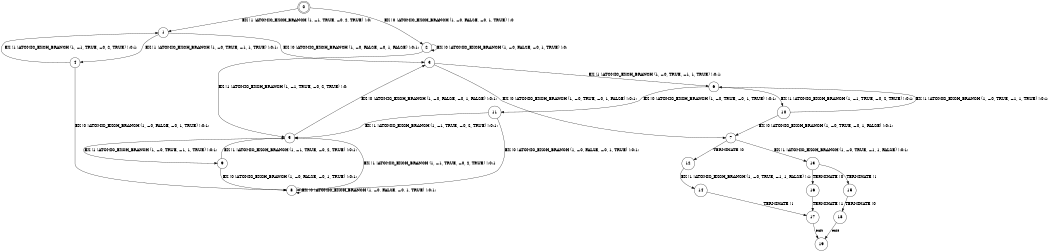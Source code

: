 digraph BCG {
size = "7, 10.5";
center = TRUE;
node [shape = circle];
0 [peripheries = 2];
0 -> 1 [label = "EX !1 !ATOMIC_EXCH_BRANCH (1, +1, TRUE, +0, 2, TRUE) !:0:"];
0 -> 2 [label = "EX !0 !ATOMIC_EXCH_BRANCH (1, +0, FALSE, +0, 1, TRUE) !:0:"];
1 -> 3 [label = "EX !0 !ATOMIC_EXCH_BRANCH (1, +0, FALSE, +0, 1, FALSE) !:0:1:"];
1 -> 4 [label = "EX !1 !ATOMIC_EXCH_BRANCH (1, +0, TRUE, +1, 1, TRUE) !:0:1:"];
2 -> 5 [label = "EX !1 !ATOMIC_EXCH_BRANCH (1, +1, TRUE, +0, 2, TRUE) !:0:"];
2 -> 2 [label = "EX !0 !ATOMIC_EXCH_BRANCH (1, +0, FALSE, +0, 1, TRUE) !:0:"];
3 -> 6 [label = "EX !1 !ATOMIC_EXCH_BRANCH (1, +0, TRUE, +1, 1, TRUE) !:0:1:"];
3 -> 7 [label = "EX !0 !ATOMIC_EXCH_BRANCH (1, +0, TRUE, +0, 1, FALSE) !:0:1:"];
4 -> 8 [label = "EX !0 !ATOMIC_EXCH_BRANCH (1, +0, FALSE, +0, 1, TRUE) !:0:1:"];
4 -> 1 [label = "EX !1 !ATOMIC_EXCH_BRANCH (1, +1, TRUE, +0, 2, TRUE) !:0:1:"];
5 -> 9 [label = "EX !1 !ATOMIC_EXCH_BRANCH (1, +0, TRUE, +1, 1, TRUE) !:0:1:"];
5 -> 3 [label = "EX !0 !ATOMIC_EXCH_BRANCH (1, +0, FALSE, +0, 1, FALSE) !:0:1:"];
6 -> 10 [label = "EX !1 !ATOMIC_EXCH_BRANCH (1, +1, TRUE, +0, 2, TRUE) !:0:1:"];
6 -> 11 [label = "EX !0 !ATOMIC_EXCH_BRANCH (1, +0, TRUE, +0, 1, TRUE) !:0:1:"];
7 -> 12 [label = "TERMINATE !0"];
7 -> 13 [label = "EX !1 !ATOMIC_EXCH_BRANCH (1, +0, TRUE, +1, 1, FALSE) !:0:1:"];
8 -> 5 [label = "EX !1 !ATOMIC_EXCH_BRANCH (1, +1, TRUE, +0, 2, TRUE) !:0:1:"];
8 -> 8 [label = "EX !0 !ATOMIC_EXCH_BRANCH (1, +0, FALSE, +0, 1, TRUE) !:0:1:"];
9 -> 5 [label = "EX !1 !ATOMIC_EXCH_BRANCH (1, +1, TRUE, +0, 2, TRUE) !:0:1:"];
9 -> 8 [label = "EX !0 !ATOMIC_EXCH_BRANCH (1, +0, FALSE, +0, 1, TRUE) !:0:1:"];
10 -> 6 [label = "EX !1 !ATOMIC_EXCH_BRANCH (1, +0, TRUE, +1, 1, TRUE) !:0:1:"];
10 -> 7 [label = "EX !0 !ATOMIC_EXCH_BRANCH (1, +0, TRUE, +0, 1, FALSE) !:0:1:"];
11 -> 5 [label = "EX !1 !ATOMIC_EXCH_BRANCH (1, +1, TRUE, +0, 2, TRUE) !:0:1:"];
11 -> 8 [label = "EX !0 !ATOMIC_EXCH_BRANCH (1, +0, FALSE, +0, 1, TRUE) !:0:1:"];
12 -> 14 [label = "EX !1 !ATOMIC_EXCH_BRANCH (1, +0, TRUE, +1, 1, FALSE) !:1:"];
13 -> 15 [label = "TERMINATE !1"];
13 -> 16 [label = "TERMINATE !0"];
14 -> 17 [label = "TERMINATE !1"];
15 -> 18 [label = "TERMINATE !0"];
16 -> 17 [label = "TERMINATE !1"];
17 -> 19 [label = "exit"];
18 -> 19 [label = "exit"];
}
